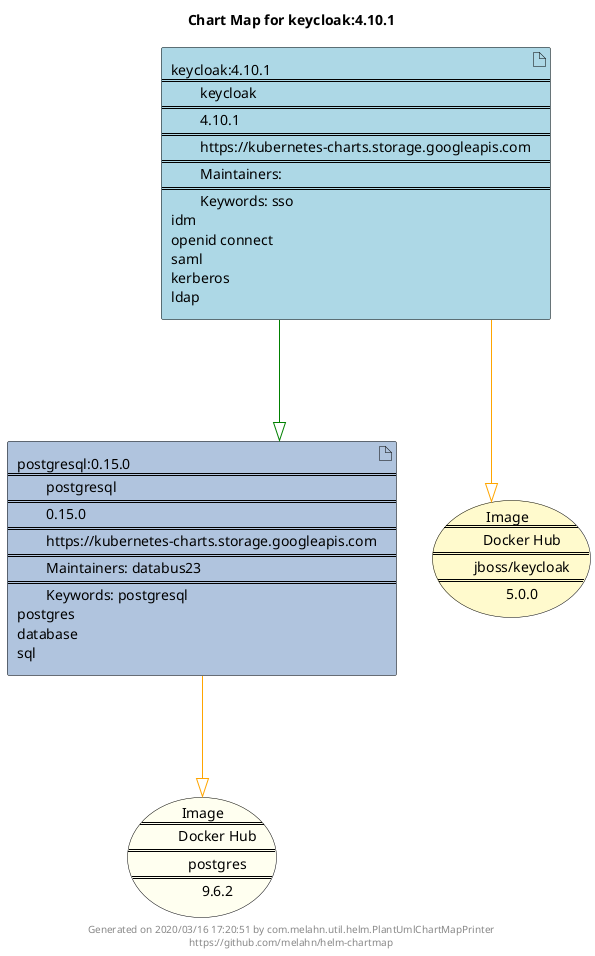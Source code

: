 @startuml
skinparam linetype ortho
skinparam backgroundColor white
skinparam usecaseBorderColor black
skinparam usecaseArrowColor LightSlateGray
skinparam artifactBorderColor black
skinparam artifactArrowColor LightSlateGray

title Chart Map for keycloak:4.10.1

'There are 2 referenced Helm Charts
artifact "postgresql:0.15.0\n====\n\tpostgresql\n====\n\t0.15.0\n====\n\thttps://kubernetes-charts.storage.googleapis.com\n====\n\tMaintainers: databus23\n====\n\tKeywords: postgresql\npostgres\ndatabase\nsql" as postgresql_0_15_0 #LightSteelBlue
artifact "keycloak:4.10.1\n====\n\tkeycloak\n====\n\t4.10.1\n====\n\thttps://kubernetes-charts.storage.googleapis.com\n====\n\tMaintainers: \n====\n\tKeywords: sso\nidm\nopenid connect\nsaml\nkerberos\nldap" as keycloak_4_10_1 #LightBlue

'There are 2 referenced Docker Images
usecase "Image\n====\n\tDocker Hub\n====\n\tpostgres\n====\n\t9.6.2" as postgres_9_6_2 #Ivory
usecase "Image\n====\n\tDocker Hub\n====\n\tjboss/keycloak\n====\n\t5.0.0" as jboss_keycloak_5_0_0 #LemonChiffon

'Chart Dependencies
keycloak_4_10_1--[#green]-|>postgresql_0_15_0
postgresql_0_15_0--[#orange]-|>postgres_9_6_2
keycloak_4_10_1--[#orange]-|>jboss_keycloak_5_0_0

center footer Generated on 2020/03/16 17:20:51 by com.melahn.util.helm.PlantUmlChartMapPrinter\nhttps://github.com/melahn/helm-chartmap
@enduml
